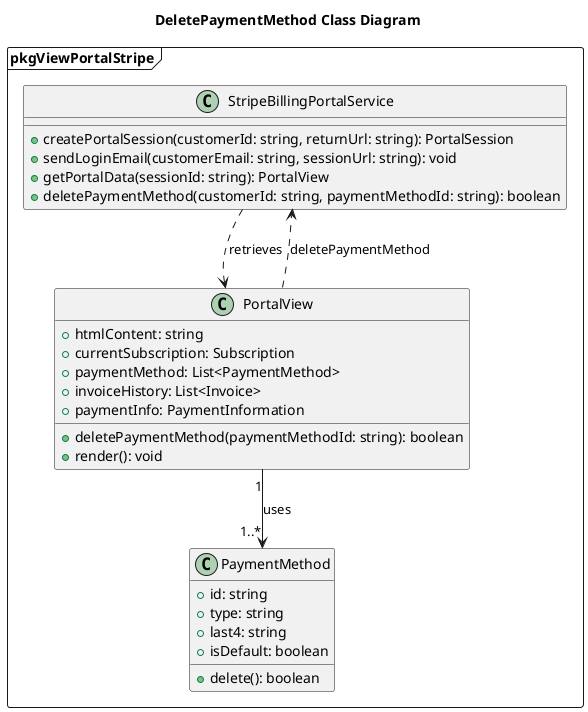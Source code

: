@startuml DeletePaymentMethod
Title DeletePaymentMethod Class Diagram
package pkgViewPortalStripe <<Frame>> {
  class StripeBillingPortalService {
    + createPortalSession(customerId: string, returnUrl: string): PortalSession
    + sendLoginEmail(customerEmail: string, sessionUrl: string): void
    + getPortalData(sessionId: string): PortalView
    + deletePaymentMethod(customerId: string, paymentMethodId: string): boolean
  }

  class PortalView {
    + htmlContent: string
    + currentSubscription: Subscription
    + paymentMethod: List<PaymentMethod>
    + invoiceHistory: List<Invoice>
    + paymentInfo: PaymentInformation
    + deletePaymentMethod(paymentMethodId: string): boolean
    + render(): void
  }

  class PaymentMethod {
    + id: string
    + type: string
    + last4: string
    + isDefault: boolean
    + delete(): boolean
  }

  StripeBillingPortalService ..> PortalView : retrieves
  PortalView "1" --> "1..*" PaymentMethod : uses
  PortalView ..> StripeBillingPortalService : deletePaymentMethod
}
@enduml
' Tiến trình hoạt động
' Tạo phiên truy cập View Portal:

' Người dùng đăng nhập và được chuyển đến trang view portal thông qua dịch vụ StripeBillingPortalService.createPortalSession.
' Dịch vụ này trả về một đối tượng PortalSession chứa thông tin URL phiên.
' Truy xuất thông tin cổng:

' StripeBillingPortalService.getPortalData được gọi để tải dữ liệu hiển thị trên view portal, bao gồm phương thức thanh toán hiện tại.
' Hiển thị phương thức thanh toán:

' Dữ liệu phương thức thanh toán (PaymentMethod) được hiển thị trên giao diện người dùng.
' Xóa phương thức thanh toán:

' Người dùng chọn xóa một phương thức thanh toán cụ thể.
' Hành động này gọi PortalView.deletePaymentMethod(paymentMethodId), sau đó ủy quyền yêu cầu xóa đến StripeBillingPortalService.deletePaymentMethod.
' Xử lý xóa trong StripeBillingPortalService:

' Dịch vụ deletePaymentMethod thực hiện lệnh xóa dựa trên customerId và paymentMethodId.
' Trả về giá trị boolean để thông báo kết quả (thành công hoặc thất bại).
' Cập nhật giao diện:

' Nếu thành công, giao diện sẽ cập nhật để xóa phương thức thanh toán khỏi danh sách.
' Nếu thất bại, người dùng sẽ nhận thông báo lỗi.
